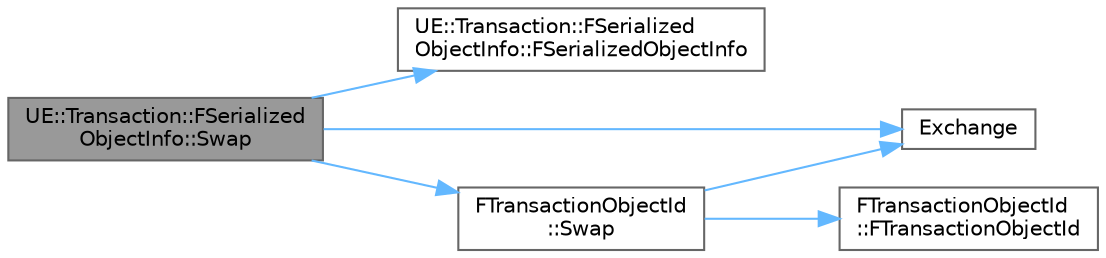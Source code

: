 digraph "UE::Transaction::FSerializedObjectInfo::Swap"
{
 // INTERACTIVE_SVG=YES
 // LATEX_PDF_SIZE
  bgcolor="transparent";
  edge [fontname=Helvetica,fontsize=10,labelfontname=Helvetica,labelfontsize=10];
  node [fontname=Helvetica,fontsize=10,shape=box,height=0.2,width=0.4];
  rankdir="LR";
  Node1 [id="Node000001",label="UE::Transaction::FSerialized\lObjectInfo::Swap",height=0.2,width=0.4,color="gray40", fillcolor="grey60", style="filled", fontcolor="black",tooltip=" "];
  Node1 -> Node2 [id="edge1_Node000001_Node000002",color="steelblue1",style="solid",tooltip=" "];
  Node2 [id="Node000002",label="UE::Transaction::FSerialized\lObjectInfo::FSerializedObjectInfo",height=0.2,width=0.4,color="grey40", fillcolor="white", style="filled",URL="$db/dcd/structUE_1_1Transaction_1_1FSerializedObjectInfo.html#abfc969158c31cd2981ca17f732dd7e3e",tooltip=" "];
  Node1 -> Node3 [id="edge2_Node000001_Node000003",color="steelblue1",style="solid",tooltip=" "];
  Node3 [id="Node000003",label="Exchange",height=0.2,width=0.4,color="grey40", fillcolor="white", style="filled",URL="$d4/d24/UnrealTemplate_8h.html#a71208fce20d450e8a6365ce781998cc8",tooltip=" "];
  Node1 -> Node4 [id="edge3_Node000001_Node000004",color="steelblue1",style="solid",tooltip=" "];
  Node4 [id="Node000004",label="FTransactionObjectId\l::Swap",height=0.2,width=0.4,color="grey40", fillcolor="white", style="filled",URL="$d9/d88/structFTransactionObjectId.html#ae2c9cdab1331b8ff568737b22cc2c2a8",tooltip=" "];
  Node4 -> Node5 [id="edge4_Node000004_Node000005",color="steelblue1",style="solid",tooltip=" "];
  Node5 [id="Node000005",label="FTransactionObjectId\l::FTransactionObjectId",height=0.2,width=0.4,color="grey40", fillcolor="white", style="filled",URL="$d9/d88/structFTransactionObjectId.html#a770458227ee646c57abcb470661c885f",tooltip=" "];
  Node4 -> Node3 [id="edge5_Node000004_Node000003",color="steelblue1",style="solid",tooltip=" "];
}
